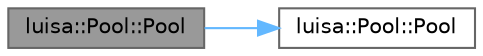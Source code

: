 digraph "luisa::Pool::Pool"
{
 // LATEX_PDF_SIZE
  bgcolor="transparent";
  edge [fontname=Helvetica,fontsize=10,labelfontname=Helvetica,labelfontsize=10];
  node [fontname=Helvetica,fontsize=10,shape=box,height=0.2,width=0.4];
  rankdir="LR";
  Node1 [id="Node000001",label="luisa::Pool::Pool",height=0.2,width=0.4,color="gray40", fillcolor="grey60", style="filled", fontcolor="black",tooltip=" "];
  Node1 -> Node2 [id="edge2_Node000001_Node000002",color="steelblue1",style="solid",tooltip=" "];
  Node2 [id="Node000002",label="luisa::Pool::Pool",height=0.2,width=0.4,color="grey40", fillcolor="white", style="filled",URL="$classluisa_1_1_pool.html#a1e22721172be73eebfb9b0ada189433f",tooltip="Construct a new Pool object. default constructor"];
}
